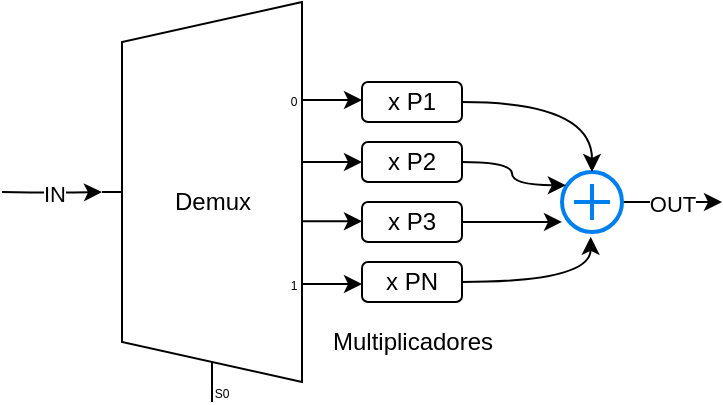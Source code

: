 <mxfile version="13.7.5" type="github">
  <diagram id="gsgjZ1c1IdG3pBN46oCz" name="Page-1">
    <mxGraphModel dx="539" dy="268" grid="1" gridSize="10" guides="1" tooltips="1" connect="1" arrows="1" fold="1" page="1" pageScale="1" pageWidth="827" pageHeight="1169" math="0" shadow="0">
      <root>
        <mxCell id="0" />
        <mxCell id="1" parent="0" />
        <mxCell id="n2f1oOpardkD_0rGIVtu-37" value="OUT" style="edgeStyle=orthogonalEdgeStyle;curved=1;rounded=0;orthogonalLoop=1;jettySize=auto;html=1;" edge="1" parent="1" source="n2f1oOpardkD_0rGIVtu-1">
          <mxGeometry relative="1" as="geometry">
            <mxPoint x="500" y="240" as="targetPoint" />
          </mxGeometry>
        </mxCell>
        <mxCell id="n2f1oOpardkD_0rGIVtu-1" value="" style="html=1;verticalLabelPosition=bottom;align=center;labelBackgroundColor=#ffffff;verticalAlign=top;strokeWidth=2;strokeColor=#0080F0;shadow=0;dashed=0;shape=mxgraph.ios7.icons.add;" vertex="1" parent="1">
          <mxGeometry x="420" y="225" width="30" height="30" as="geometry" />
        </mxCell>
        <mxCell id="n2f1oOpardkD_0rGIVtu-26" style="edgeStyle=orthogonalEdgeStyle;rounded=0;orthogonalLoop=1;jettySize=auto;html=1;exitX=1;exitY=0.69;exitDx=0;exitDy=3;exitPerimeter=0;" edge="1" parent="1" source="n2f1oOpardkD_0rGIVtu-3">
          <mxGeometry relative="1" as="geometry">
            <mxPoint x="320" y="281.069" as="targetPoint" />
          </mxGeometry>
        </mxCell>
        <mxCell id="n2f1oOpardkD_0rGIVtu-28" style="edgeStyle=orthogonalEdgeStyle;rounded=0;orthogonalLoop=1;jettySize=auto;html=1;exitX=1;exitY=0.23;exitDx=0;exitDy=3;exitPerimeter=0;" edge="1" parent="1" source="n2f1oOpardkD_0rGIVtu-3">
          <mxGeometry relative="1" as="geometry">
            <mxPoint x="320" y="189.345" as="targetPoint" />
          </mxGeometry>
        </mxCell>
        <mxCell id="n2f1oOpardkD_0rGIVtu-38" value="IN" style="edgeStyle=orthogonalEdgeStyle;curved=1;rounded=0;orthogonalLoop=1;jettySize=auto;html=1;entryX=0;entryY=0.475;entryDx=0;entryDy=0;entryPerimeter=0;" edge="1" parent="1" target="n2f1oOpardkD_0rGIVtu-3">
          <mxGeometry relative="1" as="geometry">
            <mxPoint x="150" y="234.862" as="targetPoint" />
            <mxPoint x="140" y="235" as="sourcePoint" />
          </mxGeometry>
        </mxCell>
        <mxCell id="n2f1oOpardkD_0rGIVtu-3" value="Demux" style="shadow=0;dashed=0;align=center;html=1;strokeWidth=1;shape=mxgraph.electrical.abstract.mux2;operation=demux;" vertex="1" parent="1">
          <mxGeometry x="190" y="140" width="110" height="200" as="geometry" />
        </mxCell>
        <mxCell id="n2f1oOpardkD_0rGIVtu-33" style="rounded=0;orthogonalLoop=1;jettySize=auto;html=1;edgeStyle=orthogonalEdgeStyle;curved=1;" edge="1" parent="1" source="n2f1oOpardkD_0rGIVtu-5" target="n2f1oOpardkD_0rGIVtu-1">
          <mxGeometry relative="1" as="geometry" />
        </mxCell>
        <mxCell id="n2f1oOpardkD_0rGIVtu-5" value="x P1" style="rounded=1;whiteSpace=wrap;html=1;" vertex="1" parent="1">
          <mxGeometry x="320" y="180" width="50" height="20" as="geometry" />
        </mxCell>
        <mxCell id="n2f1oOpardkD_0rGIVtu-36" style="edgeStyle=orthogonalEdgeStyle;curved=1;rounded=0;orthogonalLoop=1;jettySize=auto;html=1;entryX=0.478;entryY=1.08;entryDx=0;entryDy=0;entryPerimeter=0;" edge="1" parent="1" source="n2f1oOpardkD_0rGIVtu-6" target="n2f1oOpardkD_0rGIVtu-1">
          <mxGeometry relative="1" as="geometry" />
        </mxCell>
        <mxCell id="n2f1oOpardkD_0rGIVtu-6" value="x PN" style="rounded=1;whiteSpace=wrap;html=1;" vertex="1" parent="1">
          <mxGeometry x="320" y="270" width="50" height="20" as="geometry" />
        </mxCell>
        <mxCell id="n2f1oOpardkD_0rGIVtu-34" style="edgeStyle=orthogonalEdgeStyle;curved=1;rounded=0;orthogonalLoop=1;jettySize=auto;html=1;entryX=0.064;entryY=0.221;entryDx=0;entryDy=0;entryPerimeter=0;" edge="1" parent="1" source="n2f1oOpardkD_0rGIVtu-19" target="n2f1oOpardkD_0rGIVtu-1">
          <mxGeometry relative="1" as="geometry" />
        </mxCell>
        <mxCell id="n2f1oOpardkD_0rGIVtu-19" value="x P2" style="rounded=1;whiteSpace=wrap;html=1;" vertex="1" parent="1">
          <mxGeometry x="320" y="210" width="50" height="20" as="geometry" />
        </mxCell>
        <mxCell id="n2f1oOpardkD_0rGIVtu-35" style="edgeStyle=orthogonalEdgeStyle;curved=1;rounded=0;orthogonalLoop=1;jettySize=auto;html=1;entryX=0;entryY=0.833;entryDx=0;entryDy=0;entryPerimeter=0;" edge="1" parent="1" source="n2f1oOpardkD_0rGIVtu-20" target="n2f1oOpardkD_0rGIVtu-1">
          <mxGeometry relative="1" as="geometry" />
        </mxCell>
        <mxCell id="n2f1oOpardkD_0rGIVtu-20" value="x P3" style="rounded=1;whiteSpace=wrap;html=1;" vertex="1" parent="1">
          <mxGeometry x="320" y="240" width="50" height="20" as="geometry" />
        </mxCell>
        <mxCell id="n2f1oOpardkD_0rGIVtu-29" value="" style="endArrow=classic;html=1;" edge="1" parent="1">
          <mxGeometry width="50" height="50" relative="1" as="geometry">
            <mxPoint x="290" y="220" as="sourcePoint" />
            <mxPoint x="320" y="220" as="targetPoint" />
          </mxGeometry>
        </mxCell>
        <mxCell id="n2f1oOpardkD_0rGIVtu-30" value="" style="endArrow=classic;html=1;" edge="1" parent="1">
          <mxGeometry width="50" height="50" relative="1" as="geometry">
            <mxPoint x="290" y="249.66" as="sourcePoint" />
            <mxPoint x="320" y="249.66" as="targetPoint" />
          </mxGeometry>
        </mxCell>
        <mxCell id="n2f1oOpardkD_0rGIVtu-39" value="Multiplicadores" style="text;html=1;align=center;verticalAlign=middle;resizable=0;points=[];autosize=1;" vertex="1" parent="1">
          <mxGeometry x="295" y="300" width="100" height="20" as="geometry" />
        </mxCell>
      </root>
    </mxGraphModel>
  </diagram>
</mxfile>
